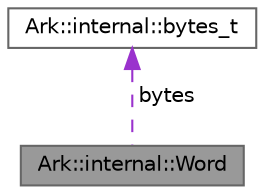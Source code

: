 digraph "Ark::internal::Word"
{
 // INTERACTIVE_SVG=YES
 // LATEX_PDF_SIZE
  bgcolor="transparent";
  edge [fontname=Helvetica,fontsize=10,labelfontname=Helvetica,labelfontsize=10];
  node [fontname=Helvetica,fontsize=10,shape=box,height=0.2,width=0.4];
  Node1 [label="Ark::internal::Word",height=0.2,width=0.4,color="gray40", fillcolor="grey60", style="filled", fontcolor="black",tooltip=" "];
  Node2 -> Node1 [dir="back",color="darkorchid3",style="dashed",label=" bytes" ];
  Node2 [label="Ark::internal::bytes_t",height=0.2,width=0.4,color="gray40", fillcolor="white", style="filled",URL="$df/d2a/structArk_1_1internal_1_1bytes__t.html",tooltip=" "];
}
